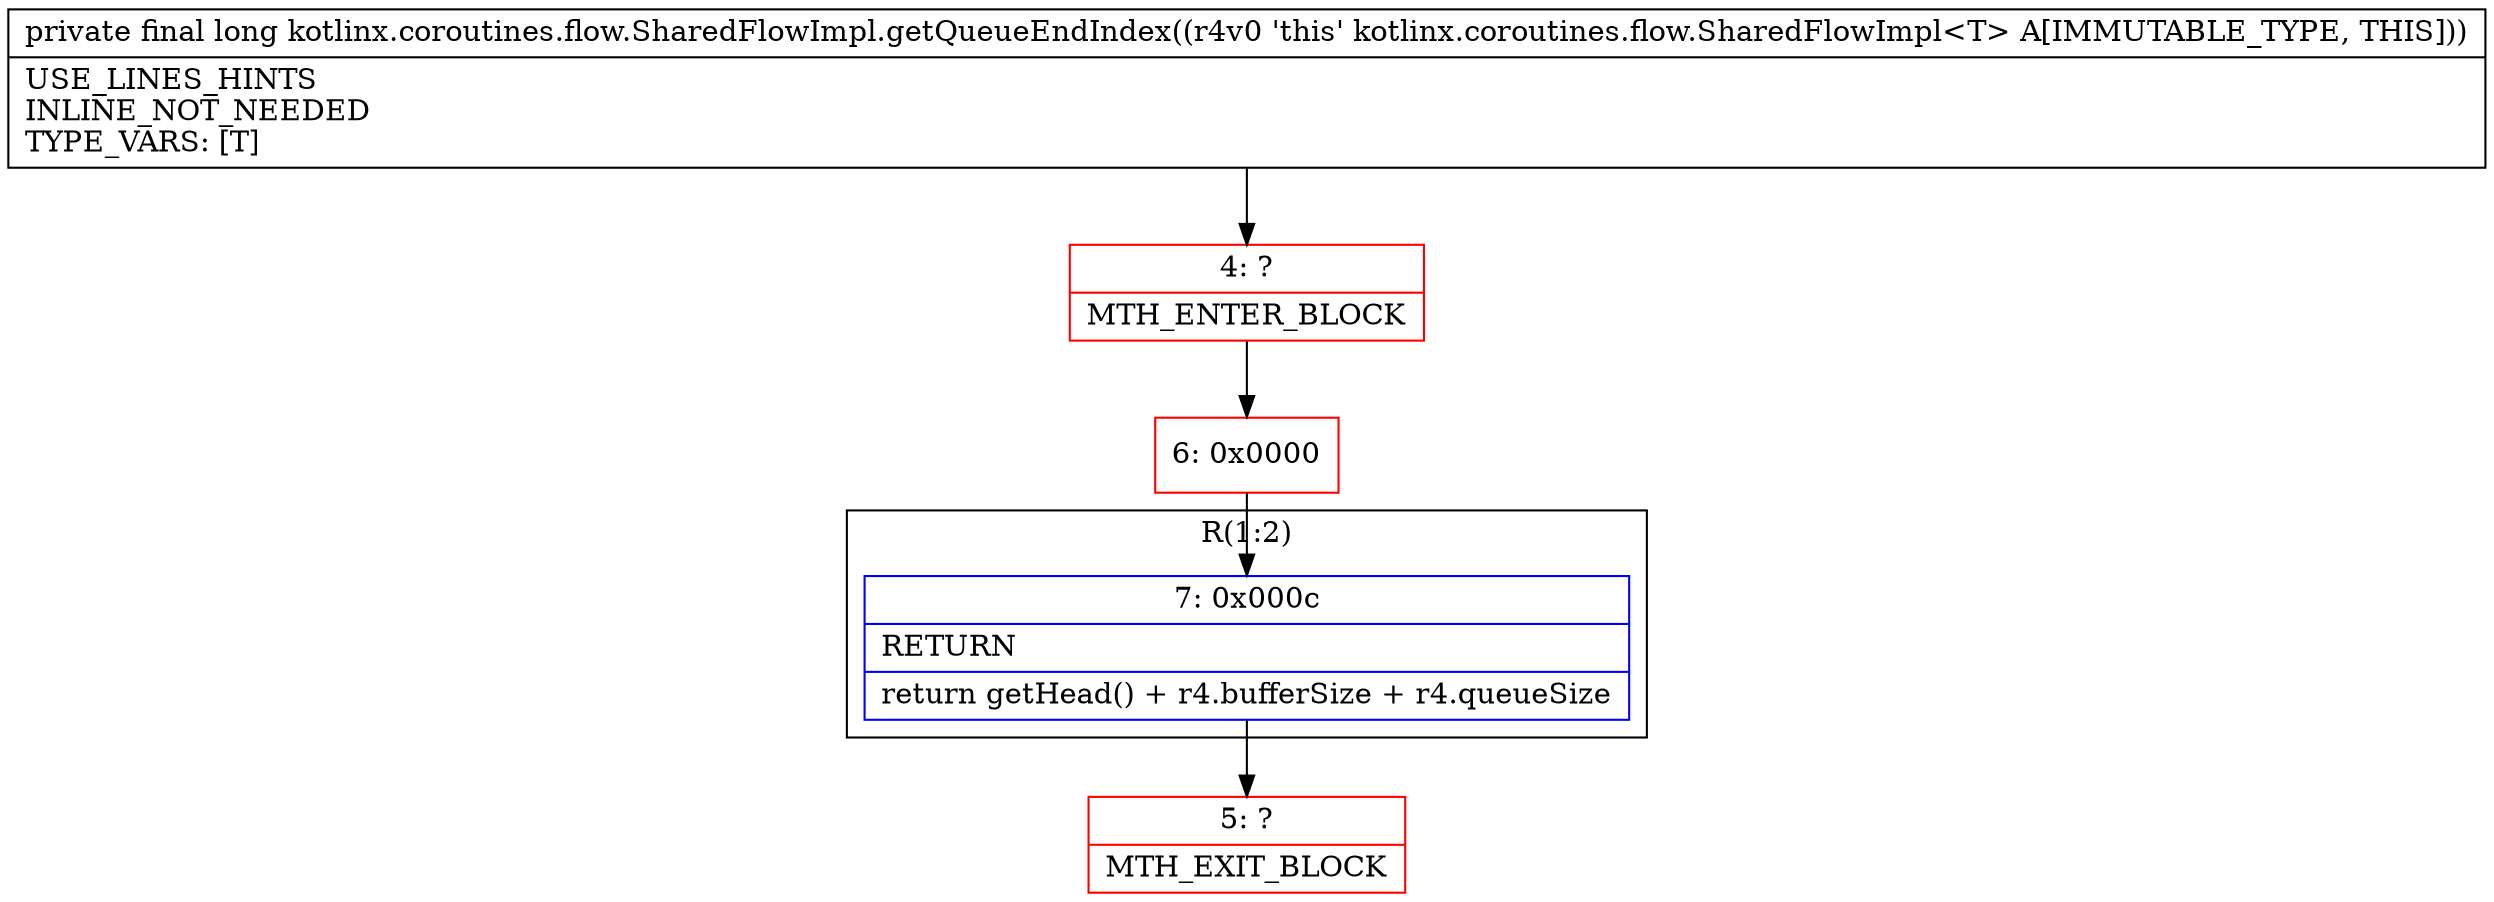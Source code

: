 digraph "CFG forkotlinx.coroutines.flow.SharedFlowImpl.getQueueEndIndex()J" {
subgraph cluster_Region_1632126604 {
label = "R(1:2)";
node [shape=record,color=blue];
Node_7 [shape=record,label="{7\:\ 0x000c|RETURN\l|return getHead() + r4.bufferSize + r4.queueSize\l}"];
}
Node_4 [shape=record,color=red,label="{4\:\ ?|MTH_ENTER_BLOCK\l}"];
Node_6 [shape=record,color=red,label="{6\:\ 0x0000}"];
Node_5 [shape=record,color=red,label="{5\:\ ?|MTH_EXIT_BLOCK\l}"];
MethodNode[shape=record,label="{private final long kotlinx.coroutines.flow.SharedFlowImpl.getQueueEndIndex((r4v0 'this' kotlinx.coroutines.flow.SharedFlowImpl\<T\> A[IMMUTABLE_TYPE, THIS]))  | USE_LINES_HINTS\lINLINE_NOT_NEEDED\lTYPE_VARS: [T]\l}"];
MethodNode -> Node_4;Node_7 -> Node_5;
Node_4 -> Node_6;
Node_6 -> Node_7;
}

